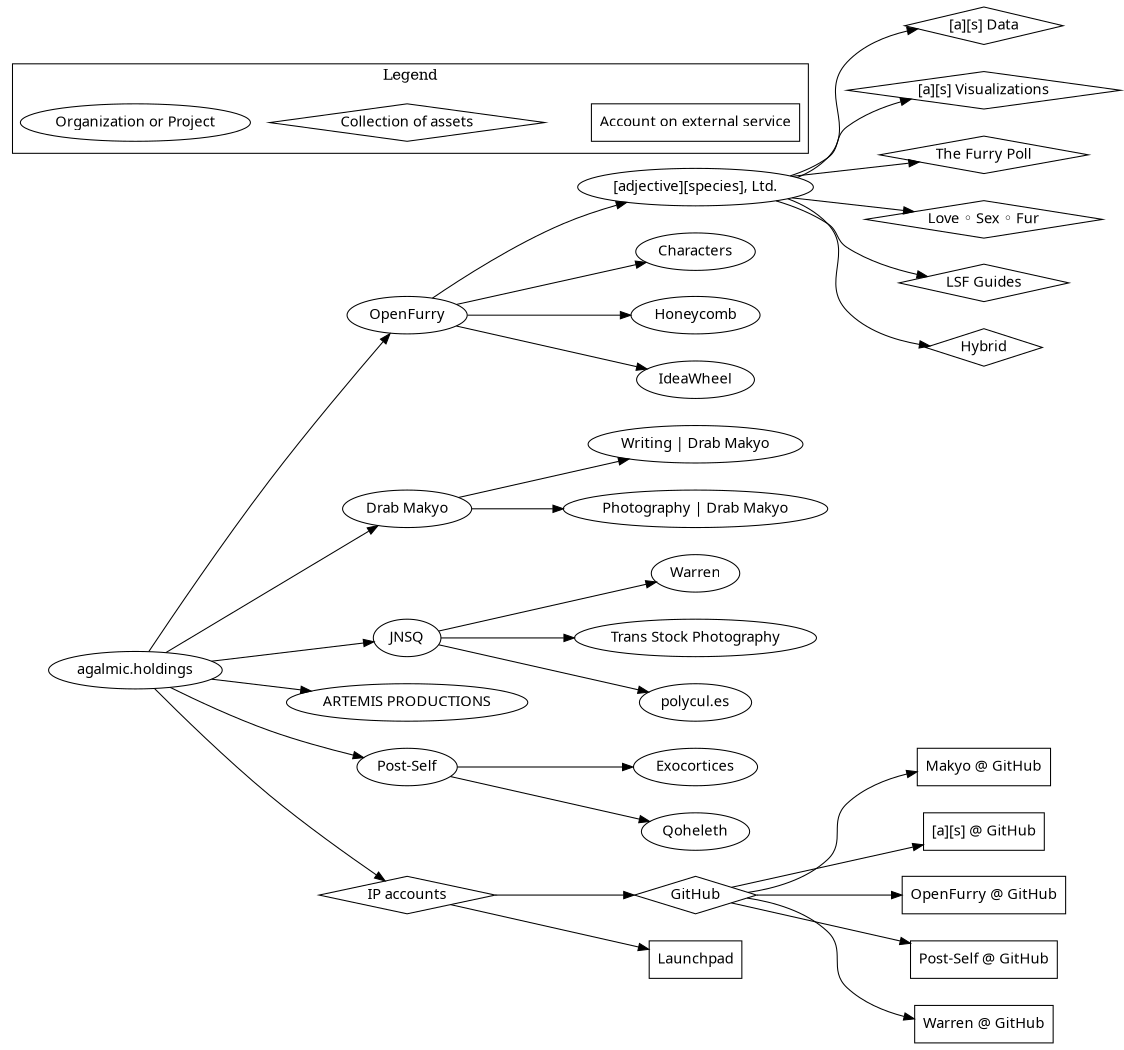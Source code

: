 digraph agalmic_holdings {
	graph [rankdir="LR" size="7.5,7" ratio="fill"]
	node [fontname="Antykwa Torunska"]

	"agalmic.holdings" [URL="http://agalmic.holdings"]

	"OpenFurry" [URL="http://openfurry.org"]
	"agalmic.holdings" -> "OpenFurry"

		as [URL="http://adjectivespecies.com" label="[adjective][species], Ltd."]
		"OpenFurry" -> as

			"[a][s] Data" [shape="diamond" URL="http://adjectivespecies.com"]
			as -> "[a][s] Data"

			"[a][s] Visualizations" [shape="diamond" URL="http://vis.adjectivespecies.com"]
			as -> "[a][s] Visualizations"

			"The Furry Poll" [shape="diamond" URL="https://furrypoll.com"]
			as -> "The Furry Poll"

			"Love ◦ Sex ◦ Fur" [shape="diamond" URL="http://lovesexfur.com"]
			as -> "Love ◦ Sex ◦ Fur"

			"LSF Guides" [shape="diamond" URL="http://guides.lovesexfur.com"]
			as -> "LSF Guides"

			"Hybrid" [shape="diamond" URL="http://hybrid.ink"]
			as -> "Hybrid"

		"Characters" [URL="http://characters.openfurry.org"]
		"OpenFurry" -> "Characters"

		"Honeycomb" [URL="https://honeycomb.cafe"]
		"OpenFurry" -> "Honeycomb"

		"IdeaWheel" [URL="http://ideas.openfurry.org"]
		"OpenFurry" -> "IdeaWheel"

	"Drab Makyo" [URL="http://drab-makyo.com"]
	"agalmic.holdings" -> "Drab Makyo"

		"Writing | Drab Makyo" [URL="http://writing.drab-makyo.com"]
		"Drab Makyo" -> "Writing | Drab Makyo"

		"Photography | Drab Makyo" [URL="http://makyo.photography"]
		"Drab Makyo" -> "Photography | Drab Makyo"

	"JNSQ" [URL="http://jnsq.us"]
	"agalmic.holdings" -> "JNSQ"

		"Warren" [URL="https://warren.community"]
		"JNSQ" -> "Warren"

		"Trans Stock Photography" [URL="http://transstock.photography"]
		"JNSQ" -> "Trans Stock Photography"

		"polycul.es" [URL="http://polycul.es"]
		"JNSQ" -> "polycul.es"

	"ARTEMIS PRODUCTIONS" [URL="http://artemis.productions"]
	"agalmic.holdings" -> "ARTEMIS PRODUCTIONS"

	"Post-Self" [URL="http://post-self.io"]
	"agalmic.holdings" -> "Post-Self"

		"Exocortices" [URL="http://exocortic.es"]
		"Post-Self" -> "Exocortices"

		"Qoheleth"
		"Post-Self" -> "Qoheleth"

	"IP accounts" [shape="diamond"]
	"agalmic.holdings" -> "IP accounts"

		"GitHub" [shape="diamond"]
		"IP accounts" -> "GitHub"

			"Makyo @ GitHub" [URL="https://github.com/makyo" shape="rect"]
			"GitHub" -> "Makyo @ GitHub"

			"[a][s] @ GitHub" [URL="https://github.com/adjspecies" shape="rect"]
			"GitHub" -> "[a][s] @ GitHub"

			"OpenFurry @ GitHub" [URL="https://github.com/openfurry" shape="rect"]
			"GitHub" -> "OpenFurry @ GitHub"

			"Post-Self @ GitHub" [URL="https://github.com/post-self" shape="rect"]
			"GitHub" -> "Post-Self @ GitHub"

			"Warren @ GitHub" [URL="https://github.com/warren-community" shape="rect"]
			"GitHub" -> "Warren @ GitHub"

		"Launchpad" [URL="https://launchpad.net/~makyo" shape="rect"]
		"IP accounts" -> "Launchpad"

	subgraph cluster {
		label="Legend"
		ranksep=".1"
		rankdir="TB"
		edge [style="invis"]

		"Organization or Project"

		"Collection of assets" [shape="diamond"]

		"Account on external service" [shape="rect"]

		"Organization or Project" -> "Collection of assets" -> "Account on external service"
	}
}

